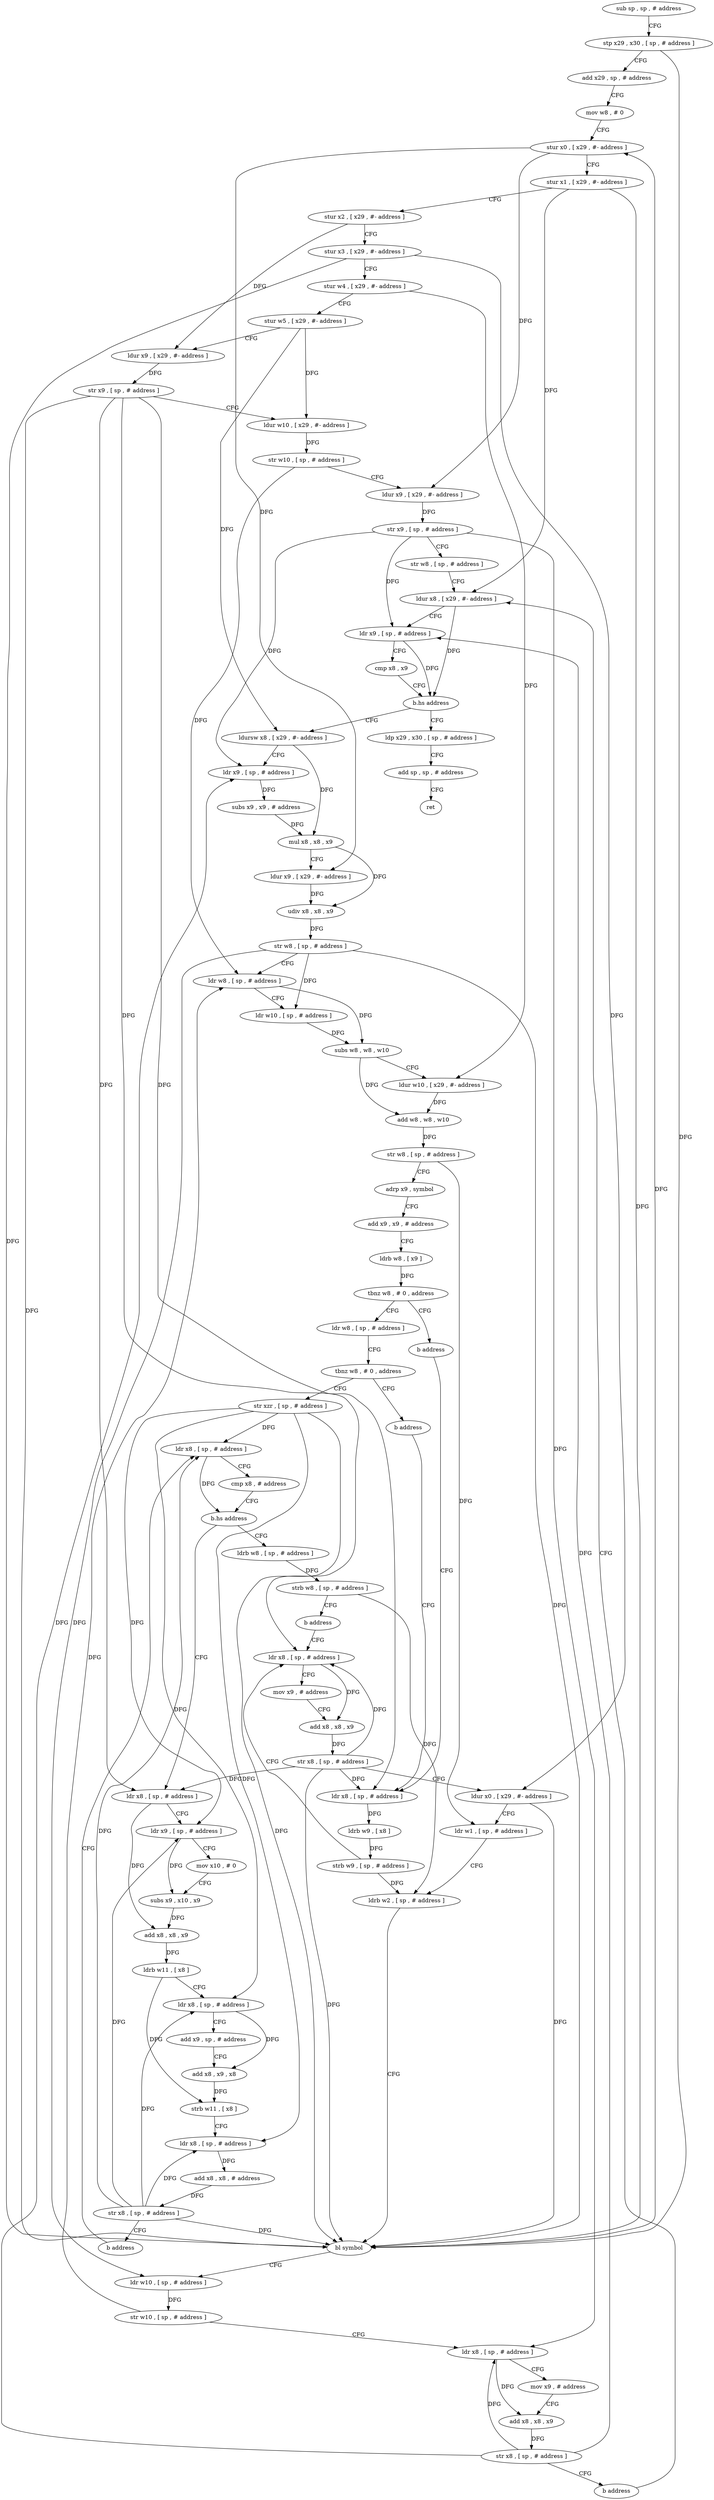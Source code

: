 digraph "func" {
"4215208" [label = "sub sp , sp , # address" ]
"4215212" [label = "stp x29 , x30 , [ sp , # address ]" ]
"4215216" [label = "add x29 , sp , # address" ]
"4215220" [label = "mov w8 , # 0" ]
"4215224" [label = "stur x0 , [ x29 , #- address ]" ]
"4215228" [label = "stur x1 , [ x29 , #- address ]" ]
"4215232" [label = "stur x2 , [ x29 , #- address ]" ]
"4215236" [label = "stur x3 , [ x29 , #- address ]" ]
"4215240" [label = "stur w4 , [ x29 , #- address ]" ]
"4215244" [label = "stur w5 , [ x29 , #- address ]" ]
"4215248" [label = "ldur x9 , [ x29 , #- address ]" ]
"4215252" [label = "str x9 , [ sp , # address ]" ]
"4215256" [label = "ldur w10 , [ x29 , #- address ]" ]
"4215260" [label = "str w10 , [ sp , # address ]" ]
"4215264" [label = "ldur x9 , [ x29 , #- address ]" ]
"4215268" [label = "str x9 , [ sp , # address ]" ]
"4215272" [label = "str w8 , [ sp , # address ]" ]
"4215276" [label = "ldur x8 , [ x29 , #- address ]" ]
"4215532" [label = "ldp x29 , x30 , [ sp , # address ]" ]
"4215536" [label = "add sp , sp , # address" ]
"4215540" [label = "ret" ]
"4215292" [label = "ldursw x8 , [ x29 , #- address ]" ]
"4215296" [label = "ldr x9 , [ sp , # address ]" ]
"4215300" [label = "subs x9 , x9 , # address" ]
"4215304" [label = "mul x8 , x8 , x9" ]
"4215308" [label = "ldur x9 , [ x29 , #- address ]" ]
"4215312" [label = "udiv x8 , x8 , x9" ]
"4215316" [label = "str w8 , [ sp , # address ]" ]
"4215320" [label = "ldr w8 , [ sp , # address ]" ]
"4215324" [label = "ldr w10 , [ sp , # address ]" ]
"4215328" [label = "subs w8 , w8 , w10" ]
"4215332" [label = "ldur w10 , [ x29 , #- address ]" ]
"4215336" [label = "add w8 , w8 , w10" ]
"4215340" [label = "str w8 , [ sp , # address ]" ]
"4215344" [label = "adrp x9 , symbol" ]
"4215348" [label = "add x9 , x9 , # address" ]
"4215352" [label = "ldrb w8 , [ x9 ]" ]
"4215356" [label = "tbnz w8 , # 0 , address" ]
"4215364" [label = "ldr w8 , [ sp , # address ]" ]
"4215360" [label = "b address" ]
"4215368" [label = "tbnz w8 , # 0 , address" ]
"4215376" [label = "str xzr , [ sp , # address ]" ]
"4215372" [label = "b address" ]
"4215460" [label = "ldr x8 , [ sp , # address ]" ]
"4215380" [label = "ldr x8 , [ sp , # address ]" ]
"4215464" [label = "ldrb w9 , [ x8 ]" ]
"4215468" [label = "strb w9 , [ sp , # address ]" ]
"4215472" [label = "ldr x8 , [ sp , # address ]" ]
"4215448" [label = "ldrb w8 , [ sp , # address ]" ]
"4215452" [label = "strb w8 , [ sp , # address ]" ]
"4215456" [label = "b address" ]
"4215392" [label = "ldr x8 , [ sp , # address ]" ]
"4215396" [label = "ldr x9 , [ sp , # address ]" ]
"4215400" [label = "mov x10 , # 0" ]
"4215404" [label = "subs x9 , x10 , x9" ]
"4215408" [label = "add x8 , x8 , x9" ]
"4215412" [label = "ldrb w11 , [ x8 ]" ]
"4215416" [label = "ldr x8 , [ sp , # address ]" ]
"4215420" [label = "add x9 , sp , # address" ]
"4215424" [label = "add x8 , x9 , x8" ]
"4215428" [label = "strb w11 , [ x8 ]" ]
"4215432" [label = "ldr x8 , [ sp , # address ]" ]
"4215436" [label = "add x8 , x8 , # address" ]
"4215440" [label = "str x8 , [ sp , # address ]" ]
"4215444" [label = "b address" ]
"4215280" [label = "ldr x9 , [ sp , # address ]" ]
"4215284" [label = "cmp x8 , x9" ]
"4215288" [label = "b.hs address" ]
"4215476" [label = "mov x9 , # address" ]
"4215480" [label = "add x8 , x8 , x9" ]
"4215484" [label = "str x8 , [ sp , # address ]" ]
"4215488" [label = "ldur x0 , [ x29 , #- address ]" ]
"4215492" [label = "ldr w1 , [ sp , # address ]" ]
"4215496" [label = "ldrb w2 , [ sp , # address ]" ]
"4215500" [label = "bl symbol" ]
"4215504" [label = "ldr w10 , [ sp , # address ]" ]
"4215508" [label = "str w10 , [ sp , # address ]" ]
"4215512" [label = "ldr x8 , [ sp , # address ]" ]
"4215516" [label = "mov x9 , # address" ]
"4215520" [label = "add x8 , x8 , x9" ]
"4215524" [label = "str x8 , [ sp , # address ]" ]
"4215528" [label = "b address" ]
"4215384" [label = "cmp x8 , # address" ]
"4215388" [label = "b.hs address" ]
"4215208" -> "4215212" [ label = "CFG" ]
"4215212" -> "4215216" [ label = "CFG" ]
"4215212" -> "4215500" [ label = "DFG" ]
"4215216" -> "4215220" [ label = "CFG" ]
"4215220" -> "4215224" [ label = "CFG" ]
"4215224" -> "4215228" [ label = "CFG" ]
"4215224" -> "4215264" [ label = "DFG" ]
"4215224" -> "4215308" [ label = "DFG" ]
"4215228" -> "4215232" [ label = "CFG" ]
"4215228" -> "4215276" [ label = "DFG" ]
"4215228" -> "4215500" [ label = "DFG" ]
"4215232" -> "4215236" [ label = "CFG" ]
"4215232" -> "4215248" [ label = "DFG" ]
"4215236" -> "4215240" [ label = "CFG" ]
"4215236" -> "4215488" [ label = "DFG" ]
"4215236" -> "4215500" [ label = "DFG" ]
"4215240" -> "4215244" [ label = "CFG" ]
"4215240" -> "4215332" [ label = "DFG" ]
"4215244" -> "4215248" [ label = "CFG" ]
"4215244" -> "4215256" [ label = "DFG" ]
"4215244" -> "4215292" [ label = "DFG" ]
"4215248" -> "4215252" [ label = "DFG" ]
"4215252" -> "4215256" [ label = "CFG" ]
"4215252" -> "4215460" [ label = "DFG" ]
"4215252" -> "4215472" [ label = "DFG" ]
"4215252" -> "4215500" [ label = "DFG" ]
"4215252" -> "4215392" [ label = "DFG" ]
"4215256" -> "4215260" [ label = "DFG" ]
"4215260" -> "4215264" [ label = "CFG" ]
"4215260" -> "4215320" [ label = "DFG" ]
"4215264" -> "4215268" [ label = "DFG" ]
"4215268" -> "4215272" [ label = "CFG" ]
"4215268" -> "4215280" [ label = "DFG" ]
"4215268" -> "4215296" [ label = "DFG" ]
"4215268" -> "4215512" [ label = "DFG" ]
"4215272" -> "4215276" [ label = "CFG" ]
"4215276" -> "4215280" [ label = "CFG" ]
"4215276" -> "4215288" [ label = "DFG" ]
"4215532" -> "4215536" [ label = "CFG" ]
"4215536" -> "4215540" [ label = "CFG" ]
"4215292" -> "4215296" [ label = "CFG" ]
"4215292" -> "4215304" [ label = "DFG" ]
"4215296" -> "4215300" [ label = "DFG" ]
"4215300" -> "4215304" [ label = "DFG" ]
"4215304" -> "4215308" [ label = "CFG" ]
"4215304" -> "4215312" [ label = "DFG" ]
"4215308" -> "4215312" [ label = "DFG" ]
"4215312" -> "4215316" [ label = "DFG" ]
"4215316" -> "4215320" [ label = "CFG" ]
"4215316" -> "4215324" [ label = "DFG" ]
"4215316" -> "4215500" [ label = "DFG" ]
"4215316" -> "4215504" [ label = "DFG" ]
"4215320" -> "4215324" [ label = "CFG" ]
"4215320" -> "4215328" [ label = "DFG" ]
"4215324" -> "4215328" [ label = "DFG" ]
"4215328" -> "4215332" [ label = "CFG" ]
"4215328" -> "4215336" [ label = "DFG" ]
"4215332" -> "4215336" [ label = "DFG" ]
"4215336" -> "4215340" [ label = "DFG" ]
"4215340" -> "4215344" [ label = "CFG" ]
"4215340" -> "4215492" [ label = "DFG" ]
"4215344" -> "4215348" [ label = "CFG" ]
"4215348" -> "4215352" [ label = "CFG" ]
"4215352" -> "4215356" [ label = "DFG" ]
"4215356" -> "4215364" [ label = "CFG" ]
"4215356" -> "4215360" [ label = "CFG" ]
"4215364" -> "4215368" [ label = "CFG" ]
"4215360" -> "4215460" [ label = "CFG" ]
"4215368" -> "4215376" [ label = "CFG" ]
"4215368" -> "4215372" [ label = "CFG" ]
"4215376" -> "4215380" [ label = "DFG" ]
"4215376" -> "4215500" [ label = "DFG" ]
"4215376" -> "4215396" [ label = "DFG" ]
"4215376" -> "4215416" [ label = "DFG" ]
"4215376" -> "4215432" [ label = "DFG" ]
"4215372" -> "4215460" [ label = "CFG" ]
"4215460" -> "4215464" [ label = "DFG" ]
"4215380" -> "4215384" [ label = "CFG" ]
"4215380" -> "4215388" [ label = "DFG" ]
"4215464" -> "4215468" [ label = "DFG" ]
"4215468" -> "4215472" [ label = "CFG" ]
"4215468" -> "4215496" [ label = "DFG" ]
"4215472" -> "4215476" [ label = "CFG" ]
"4215472" -> "4215480" [ label = "DFG" ]
"4215448" -> "4215452" [ label = "DFG" ]
"4215452" -> "4215456" [ label = "CFG" ]
"4215452" -> "4215496" [ label = "DFG" ]
"4215456" -> "4215472" [ label = "CFG" ]
"4215392" -> "4215396" [ label = "CFG" ]
"4215392" -> "4215408" [ label = "DFG" ]
"4215396" -> "4215400" [ label = "CFG" ]
"4215396" -> "4215404" [ label = "DFG" ]
"4215400" -> "4215404" [ label = "CFG" ]
"4215404" -> "4215408" [ label = "DFG" ]
"4215408" -> "4215412" [ label = "DFG" ]
"4215412" -> "4215416" [ label = "CFG" ]
"4215412" -> "4215428" [ label = "DFG" ]
"4215416" -> "4215420" [ label = "CFG" ]
"4215416" -> "4215424" [ label = "DFG" ]
"4215420" -> "4215424" [ label = "CFG" ]
"4215424" -> "4215428" [ label = "DFG" ]
"4215428" -> "4215432" [ label = "CFG" ]
"4215432" -> "4215436" [ label = "DFG" ]
"4215436" -> "4215440" [ label = "DFG" ]
"4215440" -> "4215444" [ label = "CFG" ]
"4215440" -> "4215380" [ label = "DFG" ]
"4215440" -> "4215396" [ label = "DFG" ]
"4215440" -> "4215416" [ label = "DFG" ]
"4215440" -> "4215432" [ label = "DFG" ]
"4215440" -> "4215500" [ label = "DFG" ]
"4215444" -> "4215380" [ label = "CFG" ]
"4215280" -> "4215284" [ label = "CFG" ]
"4215280" -> "4215288" [ label = "DFG" ]
"4215284" -> "4215288" [ label = "CFG" ]
"4215288" -> "4215532" [ label = "CFG" ]
"4215288" -> "4215292" [ label = "CFG" ]
"4215476" -> "4215480" [ label = "CFG" ]
"4215480" -> "4215484" [ label = "DFG" ]
"4215484" -> "4215488" [ label = "CFG" ]
"4215484" -> "4215460" [ label = "DFG" ]
"4215484" -> "4215472" [ label = "DFG" ]
"4215484" -> "4215500" [ label = "DFG" ]
"4215484" -> "4215392" [ label = "DFG" ]
"4215488" -> "4215492" [ label = "CFG" ]
"4215488" -> "4215500" [ label = "DFG" ]
"4215492" -> "4215496" [ label = "CFG" ]
"4215496" -> "4215500" [ label = "CFG" ]
"4215500" -> "4215504" [ label = "CFG" ]
"4215500" -> "4215224" [ label = "DFG" ]
"4215504" -> "4215508" [ label = "DFG" ]
"4215508" -> "4215512" [ label = "CFG" ]
"4215508" -> "4215320" [ label = "DFG" ]
"4215512" -> "4215516" [ label = "CFG" ]
"4215512" -> "4215520" [ label = "DFG" ]
"4215516" -> "4215520" [ label = "CFG" ]
"4215520" -> "4215524" [ label = "DFG" ]
"4215524" -> "4215528" [ label = "CFG" ]
"4215524" -> "4215280" [ label = "DFG" ]
"4215524" -> "4215296" [ label = "DFG" ]
"4215524" -> "4215512" [ label = "DFG" ]
"4215528" -> "4215276" [ label = "CFG" ]
"4215384" -> "4215388" [ label = "CFG" ]
"4215388" -> "4215448" [ label = "CFG" ]
"4215388" -> "4215392" [ label = "CFG" ]
}
